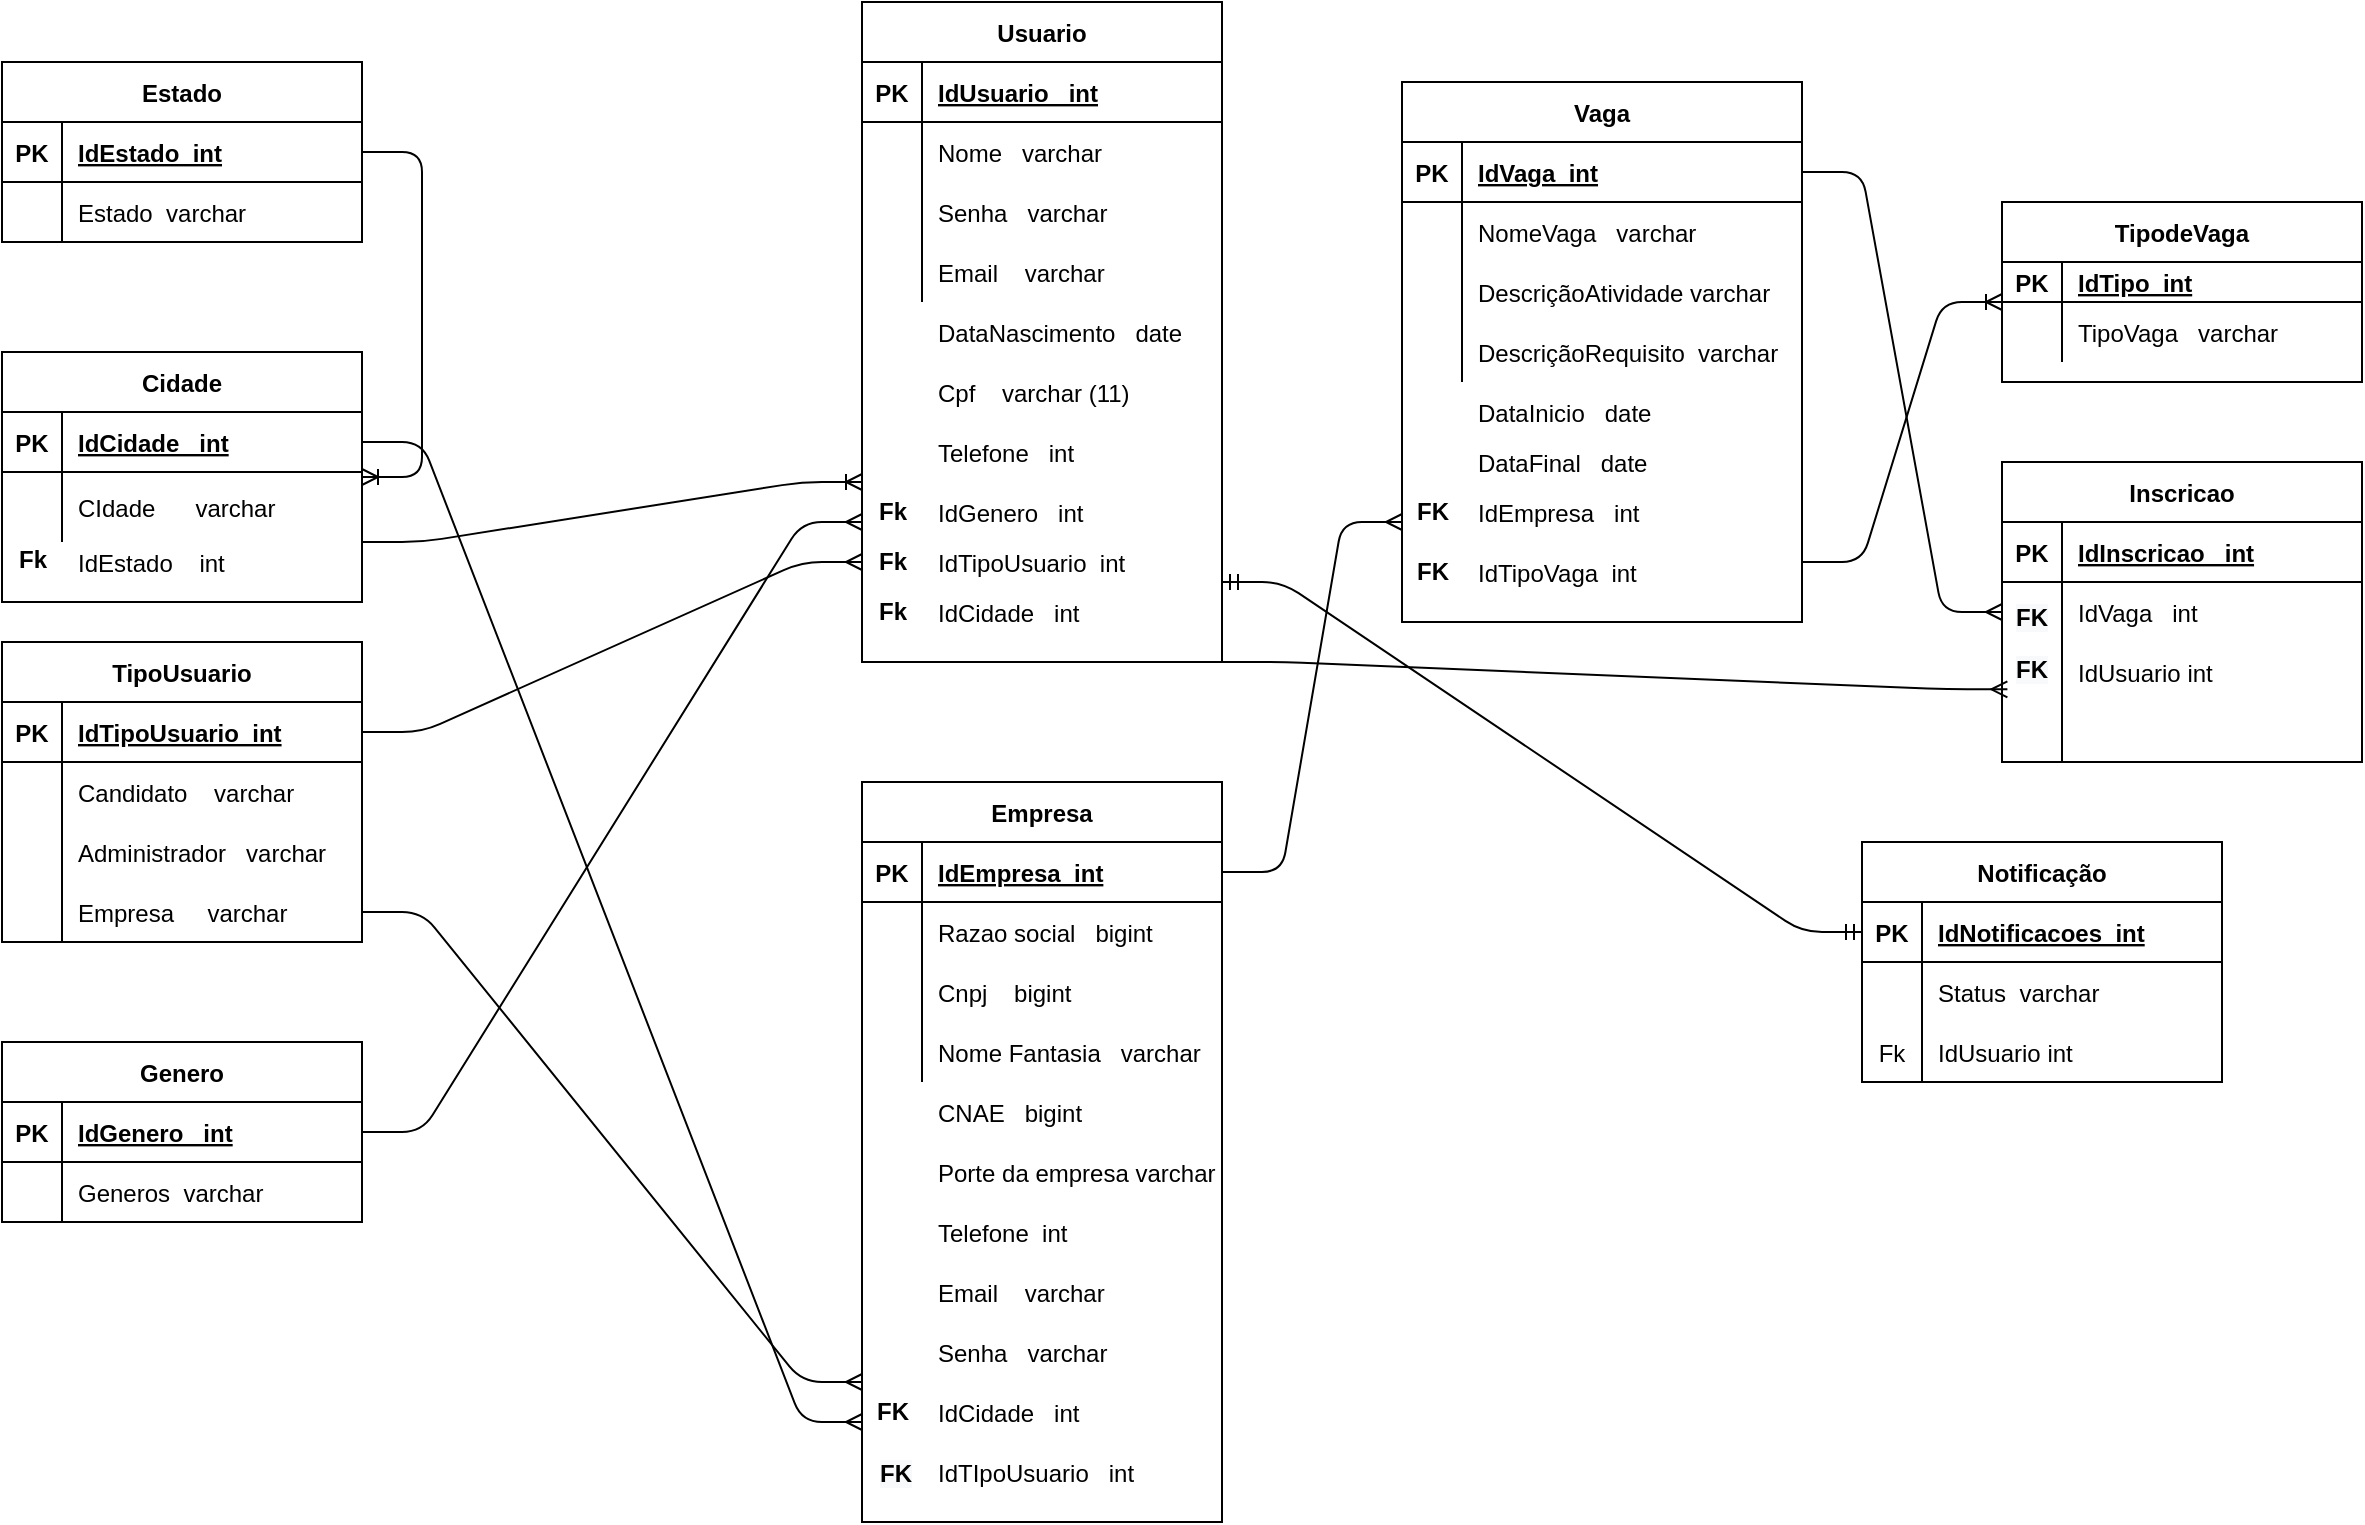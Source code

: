 <mxfile version="13.6.6" type="device"><diagram id="dmjveHwz2CI1OM7eqB2B" name="Page-1"><mxGraphModel dx="2674" dy="803" grid="1" gridSize="10" guides="1" tooltips="1" connect="1" arrows="1" fold="1" page="1" pageScale="1" pageWidth="827" pageHeight="1169" math="0" shadow="0"><root><mxCell id="0"/><mxCell id="1" parent="0"/><mxCell id="HaD-ITWLicAsEPpwxjeV-14" value="DataNascimento   date" style="shape=partialRectangle;connectable=0;fillColor=none;top=0;left=0;bottom=0;right=0;align=left;spacingLeft=6;overflow=hidden;" parent="1" vertex="1"><mxGeometry x="40" y="150" width="150" height="30" as="geometry"/></mxCell><mxCell id="HaD-ITWLicAsEPpwxjeV-15" value="Cpf    varchar (11)" style="shape=partialRectangle;connectable=0;fillColor=none;top=0;left=0;bottom=0;right=0;align=left;spacingLeft=6;overflow=hidden;" parent="1" vertex="1"><mxGeometry x="40" y="180" width="150" height="30" as="geometry"/></mxCell><mxCell id="HaD-ITWLicAsEPpwxjeV-16" value="Telefone   int" style="shape=partialRectangle;connectable=0;fillColor=none;top=0;left=0;bottom=0;right=0;align=left;spacingLeft=6;overflow=hidden;" parent="1" vertex="1"><mxGeometry x="40" y="210" width="150" height="30" as="geometry"/></mxCell><mxCell id="HaD-ITWLicAsEPpwxjeV-17" value="TipoUsuario" style="shape=table;startSize=30;container=1;collapsible=1;childLayout=tableLayout;fixedRows=1;rowLines=0;fontStyle=1;align=center;resizeLast=1;" parent="1" vertex="1"><mxGeometry x="-420" y="320" width="180" height="150" as="geometry"/></mxCell><mxCell id="HaD-ITWLicAsEPpwxjeV-18" value="" style="shape=partialRectangle;collapsible=0;dropTarget=0;pointerEvents=0;fillColor=none;top=0;left=0;bottom=1;right=0;points=[[0,0.5],[1,0.5]];portConstraint=eastwest;" parent="HaD-ITWLicAsEPpwxjeV-17" vertex="1"><mxGeometry y="30" width="180" height="30" as="geometry"/></mxCell><mxCell id="HaD-ITWLicAsEPpwxjeV-19" value="PK" style="shape=partialRectangle;connectable=0;fillColor=none;top=0;left=0;bottom=0;right=0;fontStyle=1;overflow=hidden;" parent="HaD-ITWLicAsEPpwxjeV-18" vertex="1"><mxGeometry width="30" height="30" as="geometry"/></mxCell><mxCell id="HaD-ITWLicAsEPpwxjeV-20" value="IdTipoUsuario  int" style="shape=partialRectangle;connectable=0;fillColor=none;top=0;left=0;bottom=0;right=0;align=left;spacingLeft=6;fontStyle=5;overflow=hidden;" parent="HaD-ITWLicAsEPpwxjeV-18" vertex="1"><mxGeometry x="30" width="150" height="30" as="geometry"/></mxCell><mxCell id="HaD-ITWLicAsEPpwxjeV-21" value="" style="shape=partialRectangle;collapsible=0;dropTarget=0;pointerEvents=0;fillColor=none;top=0;left=0;bottom=0;right=0;points=[[0,0.5],[1,0.5]];portConstraint=eastwest;" parent="HaD-ITWLicAsEPpwxjeV-17" vertex="1"><mxGeometry y="60" width="180" height="30" as="geometry"/></mxCell><mxCell id="HaD-ITWLicAsEPpwxjeV-22" value="" style="shape=partialRectangle;connectable=0;fillColor=none;top=0;left=0;bottom=0;right=0;editable=1;overflow=hidden;" parent="HaD-ITWLicAsEPpwxjeV-21" vertex="1"><mxGeometry width="30" height="30" as="geometry"/></mxCell><mxCell id="HaD-ITWLicAsEPpwxjeV-23" value="Candidato    varchar" style="shape=partialRectangle;connectable=0;fillColor=none;top=0;left=0;bottom=0;right=0;align=left;spacingLeft=6;overflow=hidden;" parent="HaD-ITWLicAsEPpwxjeV-21" vertex="1"><mxGeometry x="30" width="150" height="30" as="geometry"/></mxCell><mxCell id="k4F1SjrYrJD6tbgNjMsj-32" value="" style="shape=partialRectangle;collapsible=0;dropTarget=0;pointerEvents=0;fillColor=none;top=0;left=0;bottom=0;right=0;points=[[0,0.5],[1,0.5]];portConstraint=eastwest;" parent="HaD-ITWLicAsEPpwxjeV-17" vertex="1"><mxGeometry y="90" width="180" height="30" as="geometry"/></mxCell><mxCell id="k4F1SjrYrJD6tbgNjMsj-33" value="" style="shape=partialRectangle;connectable=0;fillColor=none;top=0;left=0;bottom=0;right=0;editable=1;overflow=hidden;" parent="k4F1SjrYrJD6tbgNjMsj-32" vertex="1"><mxGeometry width="30" height="30" as="geometry"/></mxCell><mxCell id="k4F1SjrYrJD6tbgNjMsj-34" value="Administrador   varchar" style="shape=partialRectangle;connectable=0;fillColor=none;top=0;left=0;bottom=0;right=0;align=left;spacingLeft=6;overflow=hidden;" parent="k4F1SjrYrJD6tbgNjMsj-32" vertex="1"><mxGeometry x="30" width="150" height="30" as="geometry"/></mxCell><mxCell id="k4F1SjrYrJD6tbgNjMsj-40" value="" style="shape=partialRectangle;collapsible=0;dropTarget=0;pointerEvents=0;fillColor=none;top=0;left=0;bottom=0;right=0;points=[[0,0.5],[1,0.5]];portConstraint=eastwest;" parent="HaD-ITWLicAsEPpwxjeV-17" vertex="1"><mxGeometry y="120" width="180" height="30" as="geometry"/></mxCell><mxCell id="k4F1SjrYrJD6tbgNjMsj-41" value="" style="shape=partialRectangle;connectable=0;fillColor=none;top=0;left=0;bottom=0;right=0;editable=1;overflow=hidden;" parent="k4F1SjrYrJD6tbgNjMsj-40" vertex="1"><mxGeometry width="30" height="30" as="geometry"/></mxCell><mxCell id="k4F1SjrYrJD6tbgNjMsj-42" value="Empresa     varchar" style="shape=partialRectangle;connectable=0;fillColor=none;top=0;left=0;bottom=0;right=0;align=left;spacingLeft=6;overflow=hidden;" parent="k4F1SjrYrJD6tbgNjMsj-40" vertex="1"><mxGeometry x="30" width="150" height="30" as="geometry"/></mxCell><mxCell id="HaD-ITWLicAsEPpwxjeV-43" value="Fk" style="text;html=1;align=center;verticalAlign=middle;resizable=0;points=[];autosize=1;fontStyle=1" parent="1" vertex="1"><mxGeometry x="10" y="245" width="30" height="20" as="geometry"/></mxCell><mxCell id="HaD-ITWLicAsEPpwxjeV-45" value="IdGenero   int " style="shape=partialRectangle;connectable=0;fillColor=none;top=0;left=0;bottom=0;right=0;align=left;spacingLeft=6;overflow=hidden;" parent="1" vertex="1"><mxGeometry x="40" y="240" width="150" height="30" as="geometry"/></mxCell><mxCell id="HaD-ITWLicAsEPpwxjeV-46" value="Fk" style="text;html=1;align=center;verticalAlign=middle;resizable=0;points=[];autosize=1;fontStyle=1" parent="1" vertex="1"><mxGeometry x="10" y="270" width="30" height="20" as="geometry"/></mxCell><mxCell id="HaD-ITWLicAsEPpwxjeV-47" value="IdTipoUsuario  int" style="shape=partialRectangle;connectable=0;fillColor=none;top=0;left=0;bottom=0;right=0;align=left;spacingLeft=6;overflow=hidden;" parent="1" vertex="1"><mxGeometry x="40" y="265" width="150" height="30" as="geometry"/></mxCell><mxCell id="HaD-ITWLicAsEPpwxjeV-56" value="" style="shape=partialRectangle;connectable=0;fillColor=none;top=0;left=0;bottom=0;right=0;align=left;spacingLeft=6;overflow=hidden;" parent="1" vertex="1"><mxGeometry x="-383" y="160" width="150" height="30" as="geometry"/></mxCell><mxCell id="HaD-ITWLicAsEPpwxjeV-57" value="" style="shape=partialRectangle;connectable=0;fillColor=none;top=0;left=0;bottom=0;right=0;align=left;spacingLeft=6;overflow=hidden;" parent="1" vertex="1"><mxGeometry x="-383" y="190" width="150" height="30" as="geometry"/></mxCell><mxCell id="HaD-ITWLicAsEPpwxjeV-58" value="" style="shape=partialRectangle;connectable=0;fillColor=none;top=0;left=0;bottom=0;right=0;align=left;spacingLeft=6;overflow=hidden;" parent="1" vertex="1"><mxGeometry x="-383" y="220" width="150" height="30" as="geometry"/></mxCell><mxCell id="HaD-ITWLicAsEPpwxjeV-59" value="" style="shape=partialRectangle;connectable=0;fillColor=none;top=0;left=0;bottom=0;right=0;align=left;spacingLeft=6;overflow=hidden;" parent="1" vertex="1"><mxGeometry x="-383" y="250" width="150" height="30" as="geometry"/></mxCell><mxCell id="HaD-ITWLicAsEPpwxjeV-60" value="Fk" style="text;html=1;align=center;verticalAlign=middle;resizable=0;points=[];autosize=1;fontStyle=1" parent="1" vertex="1"><mxGeometry x="10" y="295" width="30" height="20" as="geometry"/></mxCell><mxCell id="HaD-ITWLicAsEPpwxjeV-61" value="IdCidade   int" style="shape=partialRectangle;connectable=0;fillColor=none;top=0;left=0;bottom=0;right=0;align=left;spacingLeft=6;overflow=hidden;" parent="1" vertex="1"><mxGeometry x="40" y="290" width="150" height="30" as="geometry"/></mxCell><mxCell id="HaD-ITWLicAsEPpwxjeV-80" value="CNAE   bigint" style="shape=partialRectangle;connectable=0;fillColor=none;top=0;left=0;bottom=0;right=0;align=left;spacingLeft=6;overflow=hidden;" parent="1" vertex="1"><mxGeometry x="40" y="540" width="150" height="30" as="geometry"/></mxCell><mxCell id="HaD-ITWLicAsEPpwxjeV-81" value="Porte da empresa varchar" style="shape=partialRectangle;connectable=0;fillColor=none;top=0;left=0;bottom=0;right=0;align=left;spacingLeft=6;overflow=hidden;" parent="1" vertex="1"><mxGeometry x="40" y="570" width="150" height="30" as="geometry"/></mxCell><mxCell id="HaD-ITWLicAsEPpwxjeV-82" value="Telefone  int" style="shape=partialRectangle;connectable=0;fillColor=none;top=0;left=0;bottom=0;right=0;align=left;spacingLeft=6;overflow=hidden;" parent="1" vertex="1"><mxGeometry x="40" y="600" width="150" height="30" as="geometry"/></mxCell><mxCell id="HaD-ITWLicAsEPpwxjeV-83" value="Email    varchar" style="shape=partialRectangle;connectable=0;fillColor=none;top=0;left=0;bottom=0;right=0;align=left;spacingLeft=6;overflow=hidden;" parent="1" vertex="1"><mxGeometry x="40" y="630" width="150" height="30" as="geometry"/></mxCell><mxCell id="HaD-ITWLicAsEPpwxjeV-84" value="Senha   varchar" style="shape=partialRectangle;connectable=0;fillColor=none;top=0;left=0;bottom=0;right=0;align=left;spacingLeft=6;overflow=hidden;" parent="1" vertex="1"><mxGeometry x="40" y="660" width="150" height="30" as="geometry"/></mxCell><mxCell id="HaD-ITWLicAsEPpwxjeV-85" value="IdCidade   int" style="shape=partialRectangle;connectable=0;fillColor=none;top=0;left=0;bottom=0;right=0;align=left;spacingLeft=6;overflow=hidden;" parent="1" vertex="1"><mxGeometry x="40" y="690" width="150" height="30" as="geometry"/></mxCell><mxCell id="HaD-ITWLicAsEPpwxjeV-87" value="&lt;b&gt;FK&lt;/b&gt;" style="text;html=1;align=center;verticalAlign=middle;resizable=0;points=[];autosize=1;" parent="1" vertex="1"><mxGeometry x="10" y="695" width="30" height="20" as="geometry"/></mxCell><mxCell id="HaD-ITWLicAsEPpwxjeV-101" value="DataInicio   date" style="shape=partialRectangle;connectable=0;fillColor=none;top=0;left=0;bottom=0;right=0;align=left;spacingLeft=6;overflow=hidden;" parent="1" vertex="1"><mxGeometry x="310" y="190" width="150" height="30" as="geometry"/></mxCell><mxCell id="HaD-ITWLicAsEPpwxjeV-102" value="DataFinal   date" style="shape=partialRectangle;connectable=0;fillColor=none;top=0;left=0;bottom=0;right=0;align=left;spacingLeft=6;overflow=hidden;" parent="1" vertex="1"><mxGeometry x="310" y="215" width="150" height="30" as="geometry"/></mxCell><mxCell id="HaD-ITWLicAsEPpwxjeV-103" value="&lt;b&gt;FK&lt;/b&gt;" style="text;html=1;align=center;verticalAlign=middle;resizable=0;points=[];autosize=1;" parent="1" vertex="1"><mxGeometry x="280" y="245" width="30" height="20" as="geometry"/></mxCell><mxCell id="HaD-ITWLicAsEPpwxjeV-104" value="IdEmpresa   int" style="shape=partialRectangle;connectable=0;fillColor=none;top=0;left=0;bottom=0;right=0;align=left;spacingLeft=6;overflow=hidden;" parent="1" vertex="1"><mxGeometry x="310" y="240" width="150" height="30" as="geometry"/></mxCell><mxCell id="HaD-ITWLicAsEPpwxjeV-1" value="Usuario" style="shape=table;startSize=30;container=1;collapsible=1;childLayout=tableLayout;fixedRows=1;rowLines=0;fontStyle=1;align=center;resizeLast=1;" parent="1" vertex="1"><mxGeometry x="10" width="180" height="330" as="geometry"/></mxCell><mxCell id="HaD-ITWLicAsEPpwxjeV-2" value="" style="shape=partialRectangle;collapsible=0;dropTarget=0;pointerEvents=0;fillColor=none;top=0;left=0;bottom=1;right=0;points=[[0,0.5],[1,0.5]];portConstraint=eastwest;" parent="HaD-ITWLicAsEPpwxjeV-1" vertex="1"><mxGeometry y="30" width="180" height="30" as="geometry"/></mxCell><mxCell id="HaD-ITWLicAsEPpwxjeV-3" value="PK" style="shape=partialRectangle;connectable=0;fillColor=none;top=0;left=0;bottom=0;right=0;fontStyle=1;overflow=hidden;" parent="HaD-ITWLicAsEPpwxjeV-2" vertex="1"><mxGeometry width="30" height="30" as="geometry"/></mxCell><mxCell id="HaD-ITWLicAsEPpwxjeV-4" value="IdUsuario   int" style="shape=partialRectangle;connectable=0;fillColor=none;top=0;left=0;bottom=0;right=0;align=left;spacingLeft=6;fontStyle=5;overflow=hidden;" parent="HaD-ITWLicAsEPpwxjeV-2" vertex="1"><mxGeometry x="30" width="150" height="30" as="geometry"/></mxCell><mxCell id="HaD-ITWLicAsEPpwxjeV-5" value="" style="shape=partialRectangle;collapsible=0;dropTarget=0;pointerEvents=0;fillColor=none;top=0;left=0;bottom=0;right=0;points=[[0,0.5],[1,0.5]];portConstraint=eastwest;" parent="HaD-ITWLicAsEPpwxjeV-1" vertex="1"><mxGeometry y="60" width="180" height="30" as="geometry"/></mxCell><mxCell id="HaD-ITWLicAsEPpwxjeV-6" value="" style="shape=partialRectangle;connectable=0;fillColor=none;top=0;left=0;bottom=0;right=0;editable=1;overflow=hidden;" parent="HaD-ITWLicAsEPpwxjeV-5" vertex="1"><mxGeometry width="30" height="30" as="geometry"/></mxCell><mxCell id="HaD-ITWLicAsEPpwxjeV-7" value="Nome   varchar" style="shape=partialRectangle;connectable=0;fillColor=none;top=0;left=0;bottom=0;right=0;align=left;spacingLeft=6;overflow=hidden;" parent="HaD-ITWLicAsEPpwxjeV-5" vertex="1"><mxGeometry x="30" width="150" height="30" as="geometry"/></mxCell><mxCell id="HaD-ITWLicAsEPpwxjeV-8" value="" style="shape=partialRectangle;collapsible=0;dropTarget=0;pointerEvents=0;fillColor=none;top=0;left=0;bottom=0;right=0;points=[[0,0.5],[1,0.5]];portConstraint=eastwest;" parent="HaD-ITWLicAsEPpwxjeV-1" vertex="1"><mxGeometry y="90" width="180" height="30" as="geometry"/></mxCell><mxCell id="HaD-ITWLicAsEPpwxjeV-9" value="" style="shape=partialRectangle;connectable=0;fillColor=none;top=0;left=0;bottom=0;right=0;editable=1;overflow=hidden;" parent="HaD-ITWLicAsEPpwxjeV-8" vertex="1"><mxGeometry width="30" height="30" as="geometry"/></mxCell><mxCell id="HaD-ITWLicAsEPpwxjeV-10" value="Senha   varchar" style="shape=partialRectangle;connectable=0;fillColor=none;top=0;left=0;bottom=0;right=0;align=left;spacingLeft=6;overflow=hidden;" parent="HaD-ITWLicAsEPpwxjeV-8" vertex="1"><mxGeometry x="30" width="150" height="30" as="geometry"/></mxCell><mxCell id="HaD-ITWLicAsEPpwxjeV-11" value="" style="shape=partialRectangle;collapsible=0;dropTarget=0;pointerEvents=0;fillColor=none;top=0;left=0;bottom=0;right=0;points=[[0,0.5],[1,0.5]];portConstraint=eastwest;" parent="HaD-ITWLicAsEPpwxjeV-1" vertex="1"><mxGeometry y="120" width="180" height="30" as="geometry"/></mxCell><mxCell id="HaD-ITWLicAsEPpwxjeV-12" value="" style="shape=partialRectangle;connectable=0;fillColor=none;top=0;left=0;bottom=0;right=0;editable=1;overflow=hidden;" parent="HaD-ITWLicAsEPpwxjeV-11" vertex="1"><mxGeometry width="30" height="30" as="geometry"/></mxCell><mxCell id="HaD-ITWLicAsEPpwxjeV-13" value="Email    varchar" style="shape=partialRectangle;connectable=0;fillColor=none;top=0;left=0;bottom=0;right=0;align=left;spacingLeft=6;overflow=hidden;" parent="HaD-ITWLicAsEPpwxjeV-11" vertex="1"><mxGeometry x="30" width="150" height="30" as="geometry"/></mxCell><mxCell id="HaD-ITWLicAsEPpwxjeV-67" value="Empresa" style="shape=table;startSize=30;container=1;collapsible=1;childLayout=tableLayout;fixedRows=1;rowLines=0;fontStyle=1;align=center;resizeLast=1;" parent="1" vertex="1"><mxGeometry x="10" y="390" width="180" height="370" as="geometry"/></mxCell><mxCell id="HaD-ITWLicAsEPpwxjeV-68" value="" style="shape=partialRectangle;collapsible=0;dropTarget=0;pointerEvents=0;fillColor=none;top=0;left=0;bottom=1;right=0;points=[[0,0.5],[1,0.5]];portConstraint=eastwest;" parent="HaD-ITWLicAsEPpwxjeV-67" vertex="1"><mxGeometry y="30" width="180" height="30" as="geometry"/></mxCell><mxCell id="HaD-ITWLicAsEPpwxjeV-69" value="PK" style="shape=partialRectangle;connectable=0;fillColor=none;top=0;left=0;bottom=0;right=0;fontStyle=1;overflow=hidden;" parent="HaD-ITWLicAsEPpwxjeV-68" vertex="1"><mxGeometry width="30" height="30" as="geometry"/></mxCell><mxCell id="HaD-ITWLicAsEPpwxjeV-70" value="IdEmpresa  int" style="shape=partialRectangle;connectable=0;fillColor=none;top=0;left=0;bottom=0;right=0;align=left;spacingLeft=6;fontStyle=5;overflow=hidden;" parent="HaD-ITWLicAsEPpwxjeV-68" vertex="1"><mxGeometry x="30" width="150" height="30" as="geometry"/></mxCell><mxCell id="HaD-ITWLicAsEPpwxjeV-71" value="" style="shape=partialRectangle;collapsible=0;dropTarget=0;pointerEvents=0;fillColor=none;top=0;left=0;bottom=0;right=0;points=[[0,0.5],[1,0.5]];portConstraint=eastwest;" parent="HaD-ITWLicAsEPpwxjeV-67" vertex="1"><mxGeometry y="60" width="180" height="30" as="geometry"/></mxCell><mxCell id="HaD-ITWLicAsEPpwxjeV-72" value="" style="shape=partialRectangle;connectable=0;fillColor=none;top=0;left=0;bottom=0;right=0;editable=1;overflow=hidden;" parent="HaD-ITWLicAsEPpwxjeV-71" vertex="1"><mxGeometry width="30" height="30" as="geometry"/></mxCell><mxCell id="HaD-ITWLicAsEPpwxjeV-73" value="Razao social   bigint" style="shape=partialRectangle;connectable=0;fillColor=none;top=0;left=0;bottom=0;right=0;align=left;spacingLeft=6;overflow=hidden;" parent="HaD-ITWLicAsEPpwxjeV-71" vertex="1"><mxGeometry x="30" width="150" height="30" as="geometry"/></mxCell><mxCell id="HaD-ITWLicAsEPpwxjeV-74" value="" style="shape=partialRectangle;collapsible=0;dropTarget=0;pointerEvents=0;fillColor=none;top=0;left=0;bottom=0;right=0;points=[[0,0.5],[1,0.5]];portConstraint=eastwest;" parent="HaD-ITWLicAsEPpwxjeV-67" vertex="1"><mxGeometry y="90" width="180" height="30" as="geometry"/></mxCell><mxCell id="HaD-ITWLicAsEPpwxjeV-75" value="" style="shape=partialRectangle;connectable=0;fillColor=none;top=0;left=0;bottom=0;right=0;editable=1;overflow=hidden;" parent="HaD-ITWLicAsEPpwxjeV-74" vertex="1"><mxGeometry width="30" height="30" as="geometry"/></mxCell><mxCell id="HaD-ITWLicAsEPpwxjeV-76" value="Cnpj    bigint" style="shape=partialRectangle;connectable=0;fillColor=none;top=0;left=0;bottom=0;right=0;align=left;spacingLeft=6;overflow=hidden;" parent="HaD-ITWLicAsEPpwxjeV-74" vertex="1"><mxGeometry x="30" width="150" height="30" as="geometry"/></mxCell><mxCell id="HaD-ITWLicAsEPpwxjeV-77" value="" style="shape=partialRectangle;collapsible=0;dropTarget=0;pointerEvents=0;fillColor=none;top=0;left=0;bottom=0;right=0;points=[[0,0.5],[1,0.5]];portConstraint=eastwest;" parent="HaD-ITWLicAsEPpwxjeV-67" vertex="1"><mxGeometry y="120" width="180" height="30" as="geometry"/></mxCell><mxCell id="HaD-ITWLicAsEPpwxjeV-78" value="" style="shape=partialRectangle;connectable=0;fillColor=none;top=0;left=0;bottom=0;right=0;editable=1;overflow=hidden;" parent="HaD-ITWLicAsEPpwxjeV-77" vertex="1"><mxGeometry width="30" height="30" as="geometry"/></mxCell><mxCell id="HaD-ITWLicAsEPpwxjeV-79" value="Nome Fantasia   varchar" style="shape=partialRectangle;connectable=0;fillColor=none;top=0;left=0;bottom=0;right=0;align=left;spacingLeft=6;overflow=hidden;" parent="HaD-ITWLicAsEPpwxjeV-77" vertex="1"><mxGeometry x="30" width="150" height="30" as="geometry"/></mxCell><mxCell id="HaD-ITWLicAsEPpwxjeV-88" value="Vaga" style="shape=table;startSize=30;container=1;collapsible=1;childLayout=tableLayout;fixedRows=1;rowLines=0;fontStyle=1;align=center;resizeLast=1;" parent="1" vertex="1"><mxGeometry x="280" y="40" width="200" height="270" as="geometry"/></mxCell><mxCell id="HaD-ITWLicAsEPpwxjeV-89" value="" style="shape=partialRectangle;collapsible=0;dropTarget=0;pointerEvents=0;fillColor=none;top=0;left=0;bottom=1;right=0;points=[[0,0.5],[1,0.5]];portConstraint=eastwest;" parent="HaD-ITWLicAsEPpwxjeV-88" vertex="1"><mxGeometry y="30" width="200" height="30" as="geometry"/></mxCell><mxCell id="HaD-ITWLicAsEPpwxjeV-90" value="PK" style="shape=partialRectangle;connectable=0;fillColor=none;top=0;left=0;bottom=0;right=0;fontStyle=1;overflow=hidden;" parent="HaD-ITWLicAsEPpwxjeV-89" vertex="1"><mxGeometry width="30" height="30" as="geometry"/></mxCell><mxCell id="HaD-ITWLicAsEPpwxjeV-91" value="IdVaga  int" style="shape=partialRectangle;connectable=0;fillColor=none;top=0;left=0;bottom=0;right=0;align=left;spacingLeft=6;fontStyle=5;overflow=hidden;" parent="HaD-ITWLicAsEPpwxjeV-89" vertex="1"><mxGeometry x="30" width="170" height="30" as="geometry"/></mxCell><mxCell id="HaD-ITWLicAsEPpwxjeV-92" value="" style="shape=partialRectangle;collapsible=0;dropTarget=0;pointerEvents=0;fillColor=none;top=0;left=0;bottom=0;right=0;points=[[0,0.5],[1,0.5]];portConstraint=eastwest;" parent="HaD-ITWLicAsEPpwxjeV-88" vertex="1"><mxGeometry y="60" width="200" height="30" as="geometry"/></mxCell><mxCell id="HaD-ITWLicAsEPpwxjeV-93" value="" style="shape=partialRectangle;connectable=0;fillColor=none;top=0;left=0;bottom=0;right=0;editable=1;overflow=hidden;" parent="HaD-ITWLicAsEPpwxjeV-92" vertex="1"><mxGeometry width="30" height="30" as="geometry"/></mxCell><mxCell id="HaD-ITWLicAsEPpwxjeV-94" value="NomeVaga   varchar" style="shape=partialRectangle;connectable=0;fillColor=none;top=0;left=0;bottom=0;right=0;align=left;spacingLeft=6;overflow=hidden;" parent="HaD-ITWLicAsEPpwxjeV-92" vertex="1"><mxGeometry x="30" width="170" height="30" as="geometry"/></mxCell><mxCell id="HaD-ITWLicAsEPpwxjeV-95" value="" style="shape=partialRectangle;collapsible=0;dropTarget=0;pointerEvents=0;fillColor=none;top=0;left=0;bottom=0;right=0;points=[[0,0.5],[1,0.5]];portConstraint=eastwest;" parent="HaD-ITWLicAsEPpwxjeV-88" vertex="1"><mxGeometry y="90" width="200" height="30" as="geometry"/></mxCell><mxCell id="HaD-ITWLicAsEPpwxjeV-96" value="" style="shape=partialRectangle;connectable=0;fillColor=none;top=0;left=0;bottom=0;right=0;editable=1;overflow=hidden;" parent="HaD-ITWLicAsEPpwxjeV-95" vertex="1"><mxGeometry width="30" height="30" as="geometry"/></mxCell><mxCell id="HaD-ITWLicAsEPpwxjeV-97" value="DescriçãoAtividade varchar" style="shape=partialRectangle;connectable=0;fillColor=none;top=0;left=0;bottom=0;right=0;align=left;spacingLeft=6;overflow=hidden;" parent="HaD-ITWLicAsEPpwxjeV-95" vertex="1"><mxGeometry x="30" width="170" height="30" as="geometry"/></mxCell><mxCell id="HaD-ITWLicAsEPpwxjeV-98" value="" style="shape=partialRectangle;collapsible=0;dropTarget=0;pointerEvents=0;fillColor=none;top=0;left=0;bottom=0;right=0;points=[[0,0.5],[1,0.5]];portConstraint=eastwest;" parent="HaD-ITWLicAsEPpwxjeV-88" vertex="1"><mxGeometry y="120" width="200" height="30" as="geometry"/></mxCell><mxCell id="HaD-ITWLicAsEPpwxjeV-99" value="" style="shape=partialRectangle;connectable=0;fillColor=none;top=0;left=0;bottom=0;right=0;editable=1;overflow=hidden;" parent="HaD-ITWLicAsEPpwxjeV-98" vertex="1"><mxGeometry width="30" height="30" as="geometry"/></mxCell><mxCell id="HaD-ITWLicAsEPpwxjeV-100" value="DescriçãoRequisito  varchar" style="shape=partialRectangle;connectable=0;fillColor=none;top=0;left=0;bottom=0;right=0;align=left;spacingLeft=6;overflow=hidden;" parent="HaD-ITWLicAsEPpwxjeV-98" vertex="1"><mxGeometry x="30" width="170" height="30" as="geometry"/></mxCell><mxCell id="HaD-ITWLicAsEPpwxjeV-120" value="Inscricao" style="shape=table;startSize=30;container=1;collapsible=1;childLayout=tableLayout;fixedRows=1;rowLines=0;fontStyle=1;align=center;resizeLast=1;" parent="1" vertex="1"><mxGeometry x="580" y="230" width="180" height="150" as="geometry"/></mxCell><mxCell id="HaD-ITWLicAsEPpwxjeV-121" value="" style="shape=partialRectangle;collapsible=0;dropTarget=0;pointerEvents=0;fillColor=none;top=0;left=0;bottom=1;right=0;points=[[0,0.5],[1,0.5]];portConstraint=eastwest;" parent="HaD-ITWLicAsEPpwxjeV-120" vertex="1"><mxGeometry y="30" width="180" height="30" as="geometry"/></mxCell><mxCell id="HaD-ITWLicAsEPpwxjeV-122" value="PK" style="shape=partialRectangle;connectable=0;fillColor=none;top=0;left=0;bottom=0;right=0;fontStyle=1;overflow=hidden;" parent="HaD-ITWLicAsEPpwxjeV-121" vertex="1"><mxGeometry width="30" height="30" as="geometry"/></mxCell><mxCell id="HaD-ITWLicAsEPpwxjeV-123" value="IdInscricao   int" style="shape=partialRectangle;connectable=0;fillColor=none;top=0;left=0;bottom=0;right=0;align=left;spacingLeft=6;fontStyle=5;overflow=hidden;" parent="HaD-ITWLicAsEPpwxjeV-121" vertex="1"><mxGeometry x="30" width="150" height="30" as="geometry"/></mxCell><mxCell id="HaD-ITWLicAsEPpwxjeV-124" value="" style="shape=partialRectangle;collapsible=0;dropTarget=0;pointerEvents=0;fillColor=none;top=0;left=0;bottom=0;right=0;points=[[0,0.5],[1,0.5]];portConstraint=eastwest;" parent="HaD-ITWLicAsEPpwxjeV-120" vertex="1"><mxGeometry y="60" width="180" height="30" as="geometry"/></mxCell><mxCell id="HaD-ITWLicAsEPpwxjeV-125" value="" style="shape=partialRectangle;connectable=0;fillColor=none;top=0;left=0;bottom=0;right=0;editable=1;overflow=hidden;" parent="HaD-ITWLicAsEPpwxjeV-124" vertex="1"><mxGeometry width="30" height="30" as="geometry"/></mxCell><mxCell id="HaD-ITWLicAsEPpwxjeV-126" value="IdVaga   int" style="shape=partialRectangle;connectable=0;fillColor=none;top=0;left=0;bottom=0;right=0;align=left;spacingLeft=6;overflow=hidden;" parent="HaD-ITWLicAsEPpwxjeV-124" vertex="1"><mxGeometry x="30" width="150" height="30" as="geometry"/></mxCell><mxCell id="HaD-ITWLicAsEPpwxjeV-127" value="" style="shape=partialRectangle;collapsible=0;dropTarget=0;pointerEvents=0;fillColor=none;top=0;left=0;bottom=0;right=0;points=[[0,0.5],[1,0.5]];portConstraint=eastwest;" parent="HaD-ITWLicAsEPpwxjeV-120" vertex="1"><mxGeometry y="90" width="180" height="30" as="geometry"/></mxCell><mxCell id="HaD-ITWLicAsEPpwxjeV-128" value="" style="shape=partialRectangle;connectable=0;fillColor=none;top=0;left=0;bottom=0;right=0;editable=1;overflow=hidden;" parent="HaD-ITWLicAsEPpwxjeV-127" vertex="1"><mxGeometry width="30" height="30" as="geometry"/></mxCell><mxCell id="HaD-ITWLicAsEPpwxjeV-129" value="IdUsuario int" style="shape=partialRectangle;connectable=0;fillColor=none;top=0;left=0;bottom=0;right=0;align=left;spacingLeft=6;overflow=hidden;" parent="HaD-ITWLicAsEPpwxjeV-127" vertex="1"><mxGeometry x="30" width="150" height="30" as="geometry"/></mxCell><mxCell id="HaD-ITWLicAsEPpwxjeV-130" value="" style="shape=partialRectangle;collapsible=0;dropTarget=0;pointerEvents=0;fillColor=none;top=0;left=0;bottom=0;right=0;points=[[0,0.5],[1,0.5]];portConstraint=eastwest;" parent="HaD-ITWLicAsEPpwxjeV-120" vertex="1"><mxGeometry y="120" width="180" height="30" as="geometry"/></mxCell><mxCell id="HaD-ITWLicAsEPpwxjeV-131" value="" style="shape=partialRectangle;connectable=0;fillColor=none;top=0;left=0;bottom=0;right=0;editable=1;overflow=hidden;" parent="HaD-ITWLicAsEPpwxjeV-130" vertex="1"><mxGeometry width="30" height="30" as="geometry"/></mxCell><mxCell id="HaD-ITWLicAsEPpwxjeV-132" value="" style="shape=partialRectangle;connectable=0;fillColor=none;top=0;left=0;bottom=0;right=0;align=left;spacingLeft=6;overflow=hidden;" parent="HaD-ITWLicAsEPpwxjeV-130" vertex="1"><mxGeometry x="30" width="150" height="30" as="geometry"/></mxCell><mxCell id="HaD-ITWLicAsEPpwxjeV-160" value="" style="edgeStyle=entityRelationEdgeStyle;fontSize=12;html=1;endArrow=ERmany;exitX=1;exitY=0.5;exitDx=0;exitDy=0;" parent="1" source="HaD-ITWLicAsEPpwxjeV-18" edge="1"><mxGeometry width="100" height="100" relative="1" as="geometry"><mxPoint x="-60" y="350" as="sourcePoint"/><mxPoint x="10" y="280" as="targetPoint"/></mxGeometry></mxCell><mxCell id="HaD-ITWLicAsEPpwxjeV-161" value="" style="edgeStyle=entityRelationEdgeStyle;fontSize=12;html=1;endArrow=ERmany;exitX=1;exitY=0.5;exitDx=0;exitDy=0;" parent="1" source="HaD-ITWLicAsEPpwxjeV-31" edge="1"><mxGeometry width="100" height="100" relative="1" as="geometry"><mxPoint x="-240" y="520" as="sourcePoint"/><mxPoint x="10" y="260" as="targetPoint"/></mxGeometry></mxCell><mxCell id="HaD-ITWLicAsEPpwxjeV-162" value="" style="edgeStyle=entityRelationEdgeStyle;fontSize=12;html=1;endArrow=ERmany;exitX=1;exitY=0.5;exitDx=0;exitDy=0;" parent="1" source="HaD-ITWLicAsEPpwxjeV-49" edge="1"><mxGeometry width="100" height="100" relative="1" as="geometry"><mxPoint x="-200" y="200" as="sourcePoint"/><mxPoint x="10" y="710" as="targetPoint"/></mxGeometry></mxCell><mxCell id="HaD-ITWLicAsEPpwxjeV-163" value="" style="edgeStyle=entityRelationEdgeStyle;fontSize=12;html=1;endArrow=ERmany;exitX=1;exitY=0.5;exitDx=0;exitDy=0;" parent="1" source="HaD-ITWLicAsEPpwxjeV-68" edge="1"><mxGeometry width="100" height="100" relative="1" as="geometry"><mxPoint x="180" y="360" as="sourcePoint"/><mxPoint x="280" y="260" as="targetPoint"/></mxGeometry></mxCell><mxCell id="HaD-ITWLicAsEPpwxjeV-167" value="&lt;b&gt;FK&lt;/b&gt;" style="text;html=1;align=center;verticalAlign=middle;resizable=0;points=[];autosize=1;" parent="1" vertex="1"><mxGeometry x="280" y="275" width="30" height="20" as="geometry"/></mxCell><mxCell id="HaD-ITWLicAsEPpwxjeV-168" value="IdTipoVaga  int" style="shape=partialRectangle;connectable=0;fillColor=none;top=0;left=0;bottom=0;right=0;align=left;spacingLeft=6;overflow=hidden;" parent="1" vertex="1"><mxGeometry x="310" y="270" width="150" height="30" as="geometry"/></mxCell><mxCell id="HaD-ITWLicAsEPpwxjeV-169" value="" style="edgeStyle=entityRelationEdgeStyle;fontSize=12;html=1;endArrow=ERmany;exitX=1;exitY=0.5;exitDx=0;exitDy=0;entryX=0;entryY=0.5;entryDx=0;entryDy=0;" parent="1" source="HaD-ITWLicAsEPpwxjeV-89" target="HaD-ITWLicAsEPpwxjeV-124" edge="1"><mxGeometry width="100" height="100" relative="1" as="geometry"><mxPoint x="480" y="230" as="sourcePoint"/><mxPoint x="580" y="130" as="targetPoint"/></mxGeometry></mxCell><mxCell id="HaD-ITWLicAsEPpwxjeV-48" value="Cidade" style="shape=table;startSize=30;container=1;collapsible=1;childLayout=tableLayout;fixedRows=1;rowLines=0;fontStyle=1;align=center;resizeLast=1;" parent="1" vertex="1"><mxGeometry x="-420" y="175" width="180" height="125" as="geometry"/></mxCell><mxCell id="HaD-ITWLicAsEPpwxjeV-49" value="" style="shape=partialRectangle;collapsible=0;dropTarget=0;pointerEvents=0;fillColor=none;top=0;left=0;bottom=1;right=0;points=[[0,0.5],[1,0.5]];portConstraint=eastwest;" parent="HaD-ITWLicAsEPpwxjeV-48" vertex="1"><mxGeometry y="30" width="180" height="30" as="geometry"/></mxCell><mxCell id="HaD-ITWLicAsEPpwxjeV-50" value="PK" style="shape=partialRectangle;connectable=0;fillColor=none;top=0;left=0;bottom=0;right=0;fontStyle=1;overflow=hidden;" parent="HaD-ITWLicAsEPpwxjeV-49" vertex="1"><mxGeometry width="30" height="30" as="geometry"/></mxCell><mxCell id="HaD-ITWLicAsEPpwxjeV-51" value="IdCidade   int" style="shape=partialRectangle;connectable=0;fillColor=none;top=0;left=0;bottom=0;right=0;align=left;spacingLeft=6;fontStyle=5;overflow=hidden;" parent="HaD-ITWLicAsEPpwxjeV-49" vertex="1"><mxGeometry x="30" width="150" height="30" as="geometry"/></mxCell><mxCell id="HaD-ITWLicAsEPpwxjeV-52" value="" style="shape=partialRectangle;collapsible=0;dropTarget=0;pointerEvents=0;fillColor=none;top=0;left=0;bottom=0;right=0;points=[[0,0.5],[1,0.5]];portConstraint=eastwest;" parent="HaD-ITWLicAsEPpwxjeV-48" vertex="1"><mxGeometry y="60" width="180" height="35" as="geometry"/></mxCell><mxCell id="HaD-ITWLicAsEPpwxjeV-53" value="" style="shape=partialRectangle;connectable=0;fillColor=none;top=0;left=0;bottom=0;right=0;editable=1;overflow=hidden;" parent="HaD-ITWLicAsEPpwxjeV-52" vertex="1"><mxGeometry width="30" height="35" as="geometry"/></mxCell><mxCell id="HaD-ITWLicAsEPpwxjeV-54" value="CIdade      varchar" style="shape=partialRectangle;connectable=0;fillColor=none;top=0;left=0;bottom=0;right=0;align=left;spacingLeft=6;overflow=hidden;" parent="HaD-ITWLicAsEPpwxjeV-52" vertex="1"><mxGeometry x="30" width="150" height="35" as="geometry"/></mxCell><mxCell id="rX3rTL4vOTGpopi9MMYP-15" value="IdEstado    int" style="shape=partialRectangle;connectable=0;fillColor=none;top=0;left=0;bottom=0;right=0;align=left;spacingLeft=6;overflow=hidden;" parent="1" vertex="1"><mxGeometry x="-390" y="265" width="150" height="30" as="geometry"/></mxCell><mxCell id="rX3rTL4vOTGpopi9MMYP-16" value="&lt;span style=&quot;font-weight: 700&quot;&gt;Fk&lt;/span&gt;" style="text;html=1;align=center;verticalAlign=middle;resizable=0;points=[];autosize=1;" parent="1" vertex="1"><mxGeometry x="-420" y="268.5" width="30" height="20" as="geometry"/></mxCell><mxCell id="rX3rTL4vOTGpopi9MMYP-2" value="Estado" style="shape=table;startSize=30;container=1;collapsible=1;childLayout=tableLayout;fixedRows=1;rowLines=0;fontStyle=1;align=center;resizeLast=1;" parent="1" vertex="1"><mxGeometry x="-420" y="30" width="180" height="90" as="geometry"/></mxCell><mxCell id="rX3rTL4vOTGpopi9MMYP-3" value="" style="shape=partialRectangle;collapsible=0;dropTarget=0;pointerEvents=0;fillColor=none;top=0;left=0;bottom=1;right=0;points=[[0,0.5],[1,0.5]];portConstraint=eastwest;" parent="rX3rTL4vOTGpopi9MMYP-2" vertex="1"><mxGeometry y="30" width="180" height="30" as="geometry"/></mxCell><mxCell id="rX3rTL4vOTGpopi9MMYP-4" value="PK" style="shape=partialRectangle;connectable=0;fillColor=none;top=0;left=0;bottom=0;right=0;fontStyle=1;overflow=hidden;" parent="rX3rTL4vOTGpopi9MMYP-3" vertex="1"><mxGeometry width="30" height="30" as="geometry"/></mxCell><mxCell id="rX3rTL4vOTGpopi9MMYP-5" value="IdEstado  int" style="shape=partialRectangle;connectable=0;fillColor=none;top=0;left=0;bottom=0;right=0;align=left;spacingLeft=6;fontStyle=5;overflow=hidden;" parent="rX3rTL4vOTGpopi9MMYP-3" vertex="1"><mxGeometry x="30" width="150" height="30" as="geometry"/></mxCell><mxCell id="rX3rTL4vOTGpopi9MMYP-6" value="" style="shape=partialRectangle;collapsible=0;dropTarget=0;pointerEvents=0;fillColor=none;top=0;left=0;bottom=0;right=0;points=[[0,0.5],[1,0.5]];portConstraint=eastwest;" parent="rX3rTL4vOTGpopi9MMYP-2" vertex="1"><mxGeometry y="60" width="180" height="30" as="geometry"/></mxCell><mxCell id="rX3rTL4vOTGpopi9MMYP-7" value="" style="shape=partialRectangle;connectable=0;fillColor=none;top=0;left=0;bottom=0;right=0;editable=1;overflow=hidden;" parent="rX3rTL4vOTGpopi9MMYP-6" vertex="1"><mxGeometry width="30" height="30" as="geometry"/></mxCell><mxCell id="rX3rTL4vOTGpopi9MMYP-8" value="Estado  varchar" style="shape=partialRectangle;connectable=0;fillColor=none;top=0;left=0;bottom=0;right=0;align=left;spacingLeft=6;overflow=hidden;" parent="rX3rTL4vOTGpopi9MMYP-6" vertex="1"><mxGeometry x="30" width="150" height="30" as="geometry"/></mxCell><mxCell id="k4F1SjrYrJD6tbgNjMsj-1" value="" style="edgeStyle=entityRelationEdgeStyle;fontSize=12;html=1;endArrow=ERoneToMany;exitX=1;exitY=0.5;exitDx=0;exitDy=0;" parent="1" source="rX3rTL4vOTGpopi9MMYP-3" target="HaD-ITWLicAsEPpwxjeV-48" edge="1"><mxGeometry width="100" height="100" relative="1" as="geometry"><mxPoint x="-240" y="150" as="sourcePoint"/><mxPoint x="-140" y="50" as="targetPoint"/></mxGeometry></mxCell><mxCell id="k4F1SjrYrJD6tbgNjMsj-2" value="" style="edgeStyle=entityRelationEdgeStyle;fontSize=12;html=1;endArrow=ERoneToMany;" parent="1" edge="1"><mxGeometry width="100" height="100" relative="1" as="geometry"><mxPoint x="-240" y="270" as="sourcePoint"/><mxPoint x="10" y="240" as="targetPoint"/></mxGeometry></mxCell><mxCell id="k4F1SjrYrJD6tbgNjMsj-38" value="" style="edgeStyle=entityRelationEdgeStyle;fontSize=12;html=1;endArrow=ERmandOne;startArrow=ERmandOne;entryX=0;entryY=0.5;entryDx=0;entryDy=0;" parent="1" target="HaD-ITWLicAsEPpwxjeV-134" edge="1"><mxGeometry width="100" height="100" relative="1" as="geometry"><mxPoint x="190" y="290" as="sourcePoint"/><mxPoint x="510" y="370" as="targetPoint"/></mxGeometry></mxCell><mxCell id="HaD-ITWLicAsEPpwxjeV-133" value="Notificação" style="shape=table;startSize=30;container=1;collapsible=1;childLayout=tableLayout;fixedRows=1;rowLines=0;fontStyle=1;align=center;resizeLast=1;" parent="1" vertex="1"><mxGeometry x="510" y="420" width="180" height="120" as="geometry"/></mxCell><mxCell id="HaD-ITWLicAsEPpwxjeV-134" value="" style="shape=partialRectangle;collapsible=0;dropTarget=0;pointerEvents=0;fillColor=none;top=0;left=0;bottom=1;right=0;points=[[0,0.5],[1,0.5]];portConstraint=eastwest;" parent="HaD-ITWLicAsEPpwxjeV-133" vertex="1"><mxGeometry y="30" width="180" height="30" as="geometry"/></mxCell><mxCell id="HaD-ITWLicAsEPpwxjeV-135" value="PK" style="shape=partialRectangle;connectable=0;fillColor=none;top=0;left=0;bottom=0;right=0;fontStyle=1;overflow=hidden;" parent="HaD-ITWLicAsEPpwxjeV-134" vertex="1"><mxGeometry width="30" height="30" as="geometry"/></mxCell><mxCell id="HaD-ITWLicAsEPpwxjeV-136" value="IdNotificacoes  int" style="shape=partialRectangle;connectable=0;fillColor=none;top=0;left=0;bottom=0;right=0;align=left;spacingLeft=6;fontStyle=5;overflow=hidden;" parent="HaD-ITWLicAsEPpwxjeV-134" vertex="1"><mxGeometry x="30" width="150" height="30" as="geometry"/></mxCell><mxCell id="HaD-ITWLicAsEPpwxjeV-137" value="" style="shape=partialRectangle;collapsible=0;dropTarget=0;pointerEvents=0;fillColor=none;top=0;left=0;bottom=0;right=0;points=[[0,0.5],[1,0.5]];portConstraint=eastwest;" parent="HaD-ITWLicAsEPpwxjeV-133" vertex="1"><mxGeometry y="60" width="180" height="30" as="geometry"/></mxCell><mxCell id="HaD-ITWLicAsEPpwxjeV-138" value="" style="shape=partialRectangle;connectable=0;fillColor=none;top=0;left=0;bottom=0;right=0;editable=1;overflow=hidden;" parent="HaD-ITWLicAsEPpwxjeV-137" vertex="1"><mxGeometry width="30" height="30" as="geometry"/></mxCell><mxCell id="HaD-ITWLicAsEPpwxjeV-139" value="Status  varchar" style="shape=partialRectangle;connectable=0;fillColor=none;top=0;left=0;bottom=0;right=0;align=left;spacingLeft=6;overflow=hidden;" parent="HaD-ITWLicAsEPpwxjeV-137" vertex="1"><mxGeometry x="30" width="150" height="30" as="geometry"/></mxCell><mxCell id="k4F1SjrYrJD6tbgNjMsj-35" value="" style="shape=partialRectangle;collapsible=0;dropTarget=0;pointerEvents=0;fillColor=none;top=0;left=0;bottom=0;right=0;points=[[0,0.5],[1,0.5]];portConstraint=eastwest;" parent="HaD-ITWLicAsEPpwxjeV-133" vertex="1"><mxGeometry y="90" width="180" height="30" as="geometry"/></mxCell><mxCell id="k4F1SjrYrJD6tbgNjMsj-36" value="Fk" style="shape=partialRectangle;connectable=0;fillColor=none;top=0;left=0;bottom=0;right=0;editable=1;overflow=hidden;" parent="k4F1SjrYrJD6tbgNjMsj-35" vertex="1"><mxGeometry width="30" height="30" as="geometry"/></mxCell><mxCell id="k4F1SjrYrJD6tbgNjMsj-37" value="IdUsuario int" style="shape=partialRectangle;connectable=0;fillColor=none;top=0;left=0;bottom=0;right=0;align=left;spacingLeft=6;overflow=hidden;" parent="k4F1SjrYrJD6tbgNjMsj-35" vertex="1"><mxGeometry x="30" width="150" height="30" as="geometry"/></mxCell><mxCell id="HaD-ITWLicAsEPpwxjeV-30" value="Genero" style="shape=table;startSize=30;container=1;collapsible=1;childLayout=tableLayout;fixedRows=1;rowLines=0;fontStyle=1;align=center;resizeLast=1;" parent="1" vertex="1"><mxGeometry x="-420" y="520" width="180" height="90" as="geometry"/></mxCell><mxCell id="HaD-ITWLicAsEPpwxjeV-31" value="" style="shape=partialRectangle;collapsible=0;dropTarget=0;pointerEvents=0;fillColor=none;top=0;left=0;bottom=1;right=0;points=[[0,0.5],[1,0.5]];portConstraint=eastwest;" parent="HaD-ITWLicAsEPpwxjeV-30" vertex="1"><mxGeometry y="30" width="180" height="30" as="geometry"/></mxCell><mxCell id="HaD-ITWLicAsEPpwxjeV-32" value="PK" style="shape=partialRectangle;connectable=0;fillColor=none;top=0;left=0;bottom=0;right=0;fontStyle=1;overflow=hidden;" parent="HaD-ITWLicAsEPpwxjeV-31" vertex="1"><mxGeometry width="30" height="30" as="geometry"/></mxCell><mxCell id="HaD-ITWLicAsEPpwxjeV-33" value="IdGenero   int" style="shape=partialRectangle;connectable=0;fillColor=none;top=0;left=0;bottom=0;right=0;align=left;spacingLeft=6;fontStyle=5;overflow=hidden;" parent="HaD-ITWLicAsEPpwxjeV-31" vertex="1"><mxGeometry x="30" width="150" height="30" as="geometry"/></mxCell><mxCell id="HaD-ITWLicAsEPpwxjeV-34" value="" style="shape=partialRectangle;collapsible=0;dropTarget=0;pointerEvents=0;fillColor=none;top=0;left=0;bottom=0;right=0;points=[[0,0.5],[1,0.5]];portConstraint=eastwest;" parent="HaD-ITWLicAsEPpwxjeV-30" vertex="1"><mxGeometry y="60" width="180" height="30" as="geometry"/></mxCell><mxCell id="HaD-ITWLicAsEPpwxjeV-35" value="" style="shape=partialRectangle;connectable=0;fillColor=none;top=0;left=0;bottom=0;right=0;editable=1;overflow=hidden;" parent="HaD-ITWLicAsEPpwxjeV-34" vertex="1"><mxGeometry width="30" height="30" as="geometry"/></mxCell><mxCell id="HaD-ITWLicAsEPpwxjeV-36" value="Generos  varchar" style="shape=partialRectangle;connectable=0;fillColor=none;top=0;left=0;bottom=0;right=0;align=left;spacingLeft=6;overflow=hidden;" parent="HaD-ITWLicAsEPpwxjeV-34" vertex="1"><mxGeometry x="30" width="150" height="30" as="geometry"/></mxCell><mxCell id="k4F1SjrYrJD6tbgNjMsj-44" value="" style="edgeStyle=entityRelationEdgeStyle;fontSize=12;html=1;endArrow=ERmany;exitX=1;exitY=0.5;exitDx=0;exitDy=0;" parent="1" source="k4F1SjrYrJD6tbgNjMsj-40" edge="1"><mxGeometry width="100" height="100" relative="1" as="geometry"><mxPoint x="-220" y="455" as="sourcePoint"/><mxPoint x="10" y="690" as="targetPoint"/></mxGeometry></mxCell><mxCell id="k4F1SjrYrJD6tbgNjMsj-45" value="IdTIpoUsuario   int" style="shape=partialRectangle;connectable=0;fillColor=none;top=0;left=0;bottom=0;right=0;align=left;spacingLeft=6;overflow=hidden;" parent="1" vertex="1"><mxGeometry x="40" y="720" width="150" height="30" as="geometry"/></mxCell><mxCell id="k4F1SjrYrJD6tbgNjMsj-46" value="&lt;b style=&quot;color: rgb(0, 0, 0); font-family: helvetica; font-size: 12px; font-style: normal; letter-spacing: normal; text-align: center; text-indent: 0px; text-transform: none; word-spacing: 0px; background-color: rgb(248, 249, 250);&quot;&gt;FK&lt;/b&gt;" style="text;whiteSpace=wrap;html=1;" parent="1" vertex="1"><mxGeometry x="17" y="722" width="20" height="30" as="geometry"/></mxCell><mxCell id="HaD-ITWLicAsEPpwxjeV-146" value="TipodeVaga" style="shape=table;startSize=30;container=1;collapsible=1;childLayout=tableLayout;fixedRows=1;rowLines=0;fontStyle=1;align=center;resizeLast=1;" parent="1" vertex="1"><mxGeometry x="580" y="100" width="180" height="90" as="geometry"/></mxCell><mxCell id="HaD-ITWLicAsEPpwxjeV-147" value="" style="shape=partialRectangle;collapsible=0;dropTarget=0;pointerEvents=0;fillColor=none;top=0;left=0;bottom=1;right=0;points=[[0,0.5],[1,0.5]];portConstraint=eastwest;" parent="HaD-ITWLicAsEPpwxjeV-146" vertex="1"><mxGeometry y="30" width="180" height="20" as="geometry"/></mxCell><mxCell id="HaD-ITWLicAsEPpwxjeV-148" value="PK" style="shape=partialRectangle;connectable=0;fillColor=none;top=0;left=0;bottom=0;right=0;fontStyle=1;overflow=hidden;" parent="HaD-ITWLicAsEPpwxjeV-147" vertex="1"><mxGeometry width="30" height="20" as="geometry"/></mxCell><mxCell id="HaD-ITWLicAsEPpwxjeV-149" value="IdTipo  int" style="shape=partialRectangle;connectable=0;fillColor=none;top=0;left=0;bottom=0;right=0;align=left;spacingLeft=6;fontStyle=5;overflow=hidden;" parent="HaD-ITWLicAsEPpwxjeV-147" vertex="1"><mxGeometry x="30" width="150" height="20" as="geometry"/></mxCell><mxCell id="HaD-ITWLicAsEPpwxjeV-150" value="" style="shape=partialRectangle;collapsible=0;dropTarget=0;pointerEvents=0;fillColor=none;top=0;left=0;bottom=0;right=0;points=[[0,0.5],[1,0.5]];portConstraint=eastwest;" parent="HaD-ITWLicAsEPpwxjeV-146" vertex="1"><mxGeometry y="50" width="180" height="30" as="geometry"/></mxCell><mxCell id="HaD-ITWLicAsEPpwxjeV-151" value="" style="shape=partialRectangle;connectable=0;fillColor=none;top=0;left=0;bottom=0;right=0;editable=1;overflow=hidden;" parent="HaD-ITWLicAsEPpwxjeV-150" vertex="1"><mxGeometry width="30" height="30" as="geometry"/></mxCell><mxCell id="HaD-ITWLicAsEPpwxjeV-152" value="TipoVaga   varchar" style="shape=partialRectangle;connectable=0;fillColor=none;top=0;left=0;bottom=0;right=0;align=left;spacingLeft=6;overflow=hidden;" parent="HaD-ITWLicAsEPpwxjeV-150" vertex="1"><mxGeometry x="30" width="150" height="30" as="geometry"/></mxCell><mxCell id="k4F1SjrYrJD6tbgNjMsj-47" value="" style="edgeStyle=entityRelationEdgeStyle;fontSize=12;html=1;endArrow=ERoneToMany;entryX=0;entryY=0;entryDx=0;entryDy=0;entryPerimeter=0;" parent="1" target="HaD-ITWLicAsEPpwxjeV-150" edge="1"><mxGeometry width="100" height="100" relative="1" as="geometry"><mxPoint x="480" y="280" as="sourcePoint"/><mxPoint x="570" y="140" as="targetPoint"/></mxGeometry></mxCell><mxCell id="QIuaIIL-Ku5o-wVFd9cG-1" value="" style="edgeStyle=entityRelationEdgeStyle;fontSize=12;html=1;endArrow=ERmany;exitX=1;exitY=1;exitDx=0;exitDy=0;entryX=0.015;entryY=-0.211;entryDx=0;entryDy=0;entryPerimeter=0;" edge="1" parent="1" source="HaD-ITWLicAsEPpwxjeV-1" target="HaD-ITWLicAsEPpwxjeV-130"><mxGeometry width="100" height="100" relative="1" as="geometry"><mxPoint x="460" y="210" as="sourcePoint"/><mxPoint x="560" y="430" as="targetPoint"/></mxGeometry></mxCell><mxCell id="QIuaIIL-Ku5o-wVFd9cG-2" value="&lt;b style=&quot;color: rgb(0, 0, 0); font-family: helvetica; font-size: 12px; font-style: normal; letter-spacing: normal; text-align: center; text-indent: 0px; text-transform: none; word-spacing: 0px; background-color: rgb(248, 249, 250);&quot;&gt;FK&lt;/b&gt;" style="text;whiteSpace=wrap;html=1;" vertex="1" parent="1"><mxGeometry x="585" y="320" width="30" height="30" as="geometry"/></mxCell><mxCell id="QIuaIIL-Ku5o-wVFd9cG-3" value="&lt;b style=&quot;color: rgb(0, 0, 0); font-family: helvetica; font-size: 12px; font-style: normal; letter-spacing: normal; text-align: center; text-indent: 0px; text-transform: none; word-spacing: 0px; background-color: rgb(248, 249, 250);&quot;&gt;FK&lt;/b&gt;" style="text;whiteSpace=wrap;html=1;" vertex="1" parent="1"><mxGeometry x="585" y="294" width="30" height="30" as="geometry"/></mxCell></root></mxGraphModel></diagram></mxfile>
